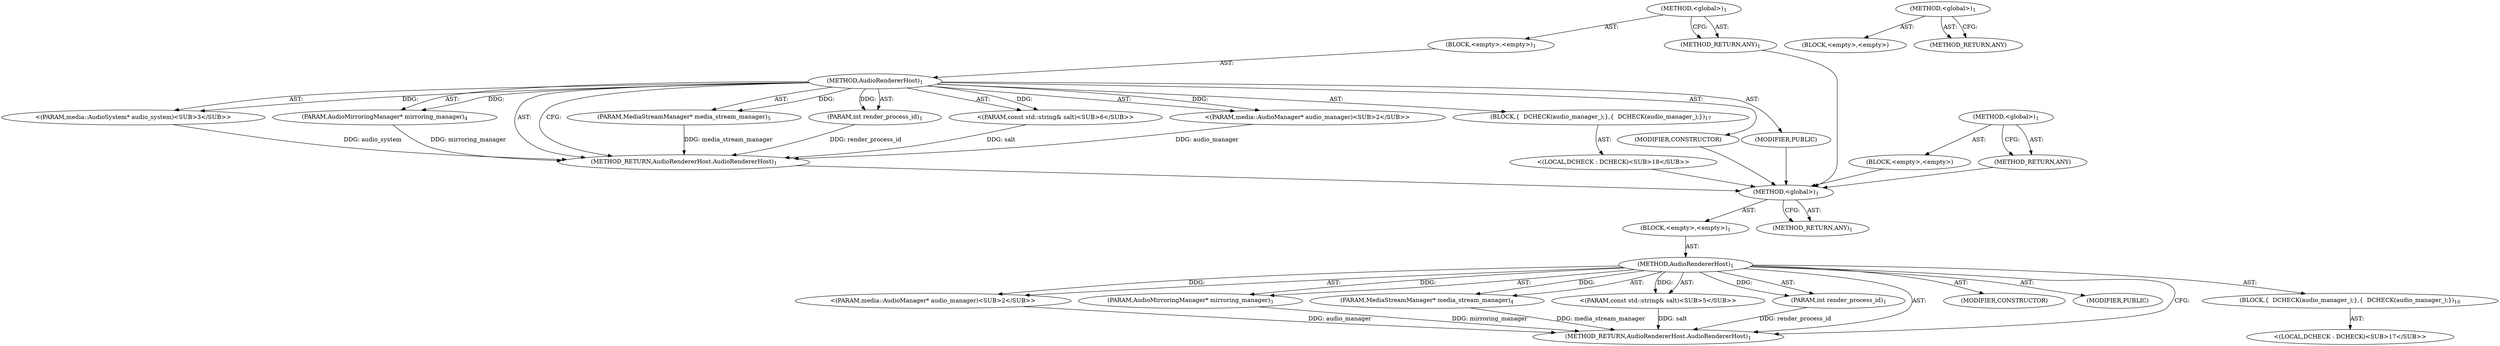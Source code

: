 digraph "&lt;global&gt;" {
vulnerable_6 [label=<(METHOD,&lt;global&gt;)<SUB>1</SUB>>];
vulnerable_7 [label=<(BLOCK,&lt;empty&gt;,&lt;empty&gt;)<SUB>1</SUB>>];
vulnerable_8 [label=<(METHOD,AudioRendererHost)<SUB>1</SUB>>];
vulnerable_9 [label=<(PARAM,int render_process_id)<SUB>1</SUB>>];
vulnerable_10 [label="<(PARAM,media::AudioManager* audio_manager)<SUB>2</SUB>>"];
vulnerable_11 [label=<(PARAM,AudioMirroringManager* mirroring_manager)<SUB>3</SUB>>];
vulnerable_12 [label=<(PARAM,MediaStreamManager* media_stream_manager)<SUB>4</SUB>>];
vulnerable_13 [label="<(PARAM,const std::string&amp; salt)<SUB>5</SUB>>"];
vulnerable_14 [label=<(BLOCK,{
  DCHECK(audio_manager_);
},{
  DCHECK(audio_manager_);
})<SUB>16</SUB>>];
vulnerable_15 [label="<(LOCAL,DCHECK : DCHECK)<SUB>17</SUB>>"];
vulnerable_16 [label=<(MODIFIER,CONSTRUCTOR)>];
vulnerable_17 [label=<(MODIFIER,PUBLIC)>];
vulnerable_18 [label=<(METHOD_RETURN,AudioRendererHost.AudioRendererHost)<SUB>1</SUB>>];
vulnerable_20 [label=<(METHOD_RETURN,ANY)<SUB>1</SUB>>];
vulnerable_41 [label=<(METHOD,&lt;global&gt;)<SUB>1</SUB>>];
vulnerable_42 [label=<(BLOCK,&lt;empty&gt;,&lt;empty&gt;)>];
vulnerable_43 [label=<(METHOD_RETURN,ANY)>];
fixed_6 [label=<(METHOD,&lt;global&gt;)<SUB>1</SUB>>];
fixed_7 [label=<(BLOCK,&lt;empty&gt;,&lt;empty&gt;)<SUB>1</SUB>>];
fixed_8 [label=<(METHOD,AudioRendererHost)<SUB>1</SUB>>];
fixed_9 [label=<(PARAM,int render_process_id)<SUB>1</SUB>>];
fixed_10 [label="<(PARAM,media::AudioManager* audio_manager)<SUB>2</SUB>>"];
fixed_11 [label="<(PARAM,media::AudioSystem* audio_system)<SUB>3</SUB>>"];
fixed_12 [label=<(PARAM,AudioMirroringManager* mirroring_manager)<SUB>4</SUB>>];
fixed_13 [label=<(PARAM,MediaStreamManager* media_stream_manager)<SUB>5</SUB>>];
fixed_14 [label="<(PARAM,const std::string&amp; salt)<SUB>6</SUB>>"];
fixed_15 [label=<(BLOCK,{
  DCHECK(audio_manager_);
},{
  DCHECK(audio_manager_);
})<SUB>17</SUB>>];
fixed_16 [label="<(LOCAL,DCHECK : DCHECK)<SUB>18</SUB>>"];
fixed_17 [label=<(MODIFIER,CONSTRUCTOR)>];
fixed_18 [label=<(MODIFIER,PUBLIC)>];
fixed_19 [label=<(METHOD_RETURN,AudioRendererHost.AudioRendererHost)<SUB>1</SUB>>];
fixed_21 [label=<(METHOD_RETURN,ANY)<SUB>1</SUB>>];
fixed_44 [label=<(METHOD,&lt;global&gt;)<SUB>1</SUB>>];
fixed_45 [label=<(BLOCK,&lt;empty&gt;,&lt;empty&gt;)>];
fixed_46 [label=<(METHOD_RETURN,ANY)>];
vulnerable_6 -> vulnerable_7  [key=0, label="AST: "];
vulnerable_6 -> vulnerable_20  [key=0, label="AST: "];
vulnerable_6 -> vulnerable_20  [key=1, label="CFG: "];
vulnerable_7 -> vulnerable_8  [key=0, label="AST: "];
vulnerable_8 -> vulnerable_9  [key=0, label="AST: "];
vulnerable_8 -> vulnerable_9  [key=1, label="DDG: "];
vulnerable_8 -> vulnerable_10  [key=0, label="AST: "];
vulnerable_8 -> vulnerable_10  [key=1, label="DDG: "];
vulnerable_8 -> vulnerable_11  [key=0, label="AST: "];
vulnerable_8 -> vulnerable_11  [key=1, label="DDG: "];
vulnerable_8 -> vulnerable_12  [key=0, label="AST: "];
vulnerable_8 -> vulnerable_12  [key=1, label="DDG: "];
vulnerable_8 -> vulnerable_13  [key=0, label="AST: "];
vulnerable_8 -> vulnerable_13  [key=1, label="DDG: "];
vulnerable_8 -> vulnerable_14  [key=0, label="AST: "];
vulnerable_8 -> vulnerable_16  [key=0, label="AST: "];
vulnerable_8 -> vulnerable_17  [key=0, label="AST: "];
vulnerable_8 -> vulnerable_18  [key=0, label="AST: "];
vulnerable_8 -> vulnerable_18  [key=1, label="CFG: "];
vulnerable_9 -> vulnerable_18  [key=0, label="DDG: render_process_id"];
vulnerable_10 -> vulnerable_18  [key=0, label="DDG: audio_manager"];
vulnerable_11 -> vulnerable_18  [key=0, label="DDG: mirroring_manager"];
vulnerable_12 -> vulnerable_18  [key=0, label="DDG: media_stream_manager"];
vulnerable_13 -> vulnerable_18  [key=0, label="DDG: salt"];
vulnerable_14 -> vulnerable_15  [key=0, label="AST: "];
vulnerable_41 -> vulnerable_42  [key=0, label="AST: "];
vulnerable_41 -> vulnerable_43  [key=0, label="AST: "];
vulnerable_41 -> vulnerable_43  [key=1, label="CFG: "];
fixed_6 -> fixed_7  [key=0, label="AST: "];
fixed_6 -> fixed_21  [key=0, label="AST: "];
fixed_6 -> fixed_21  [key=1, label="CFG: "];
fixed_7 -> fixed_8  [key=0, label="AST: "];
fixed_8 -> fixed_9  [key=0, label="AST: "];
fixed_8 -> fixed_9  [key=1, label="DDG: "];
fixed_8 -> fixed_10  [key=0, label="AST: "];
fixed_8 -> fixed_10  [key=1, label="DDG: "];
fixed_8 -> fixed_11  [key=0, label="AST: "];
fixed_8 -> fixed_11  [key=1, label="DDG: "];
fixed_8 -> fixed_12  [key=0, label="AST: "];
fixed_8 -> fixed_12  [key=1, label="DDG: "];
fixed_8 -> fixed_13  [key=0, label="AST: "];
fixed_8 -> fixed_13  [key=1, label="DDG: "];
fixed_8 -> fixed_14  [key=0, label="AST: "];
fixed_8 -> fixed_14  [key=1, label="DDG: "];
fixed_8 -> fixed_15  [key=0, label="AST: "];
fixed_8 -> fixed_17  [key=0, label="AST: "];
fixed_8 -> fixed_18  [key=0, label="AST: "];
fixed_8 -> fixed_19  [key=0, label="AST: "];
fixed_8 -> fixed_19  [key=1, label="CFG: "];
fixed_9 -> fixed_19  [key=0, label="DDG: render_process_id"];
fixed_10 -> fixed_19  [key=0, label="DDG: audio_manager"];
fixed_11 -> fixed_19  [key=0, label="DDG: audio_system"];
fixed_12 -> fixed_19  [key=0, label="DDG: mirroring_manager"];
fixed_13 -> fixed_19  [key=0, label="DDG: media_stream_manager"];
fixed_14 -> fixed_19  [key=0, label="DDG: salt"];
fixed_15 -> fixed_16  [key=0, label="AST: "];
fixed_16 -> vulnerable_6  [key=0];
fixed_17 -> vulnerable_6  [key=0];
fixed_18 -> vulnerable_6  [key=0];
fixed_19 -> vulnerable_6  [key=0];
fixed_21 -> vulnerable_6  [key=0];
fixed_44 -> fixed_45  [key=0, label="AST: "];
fixed_44 -> fixed_46  [key=0, label="AST: "];
fixed_44 -> fixed_46  [key=1, label="CFG: "];
fixed_45 -> vulnerable_6  [key=0];
fixed_46 -> vulnerable_6  [key=0];
}
